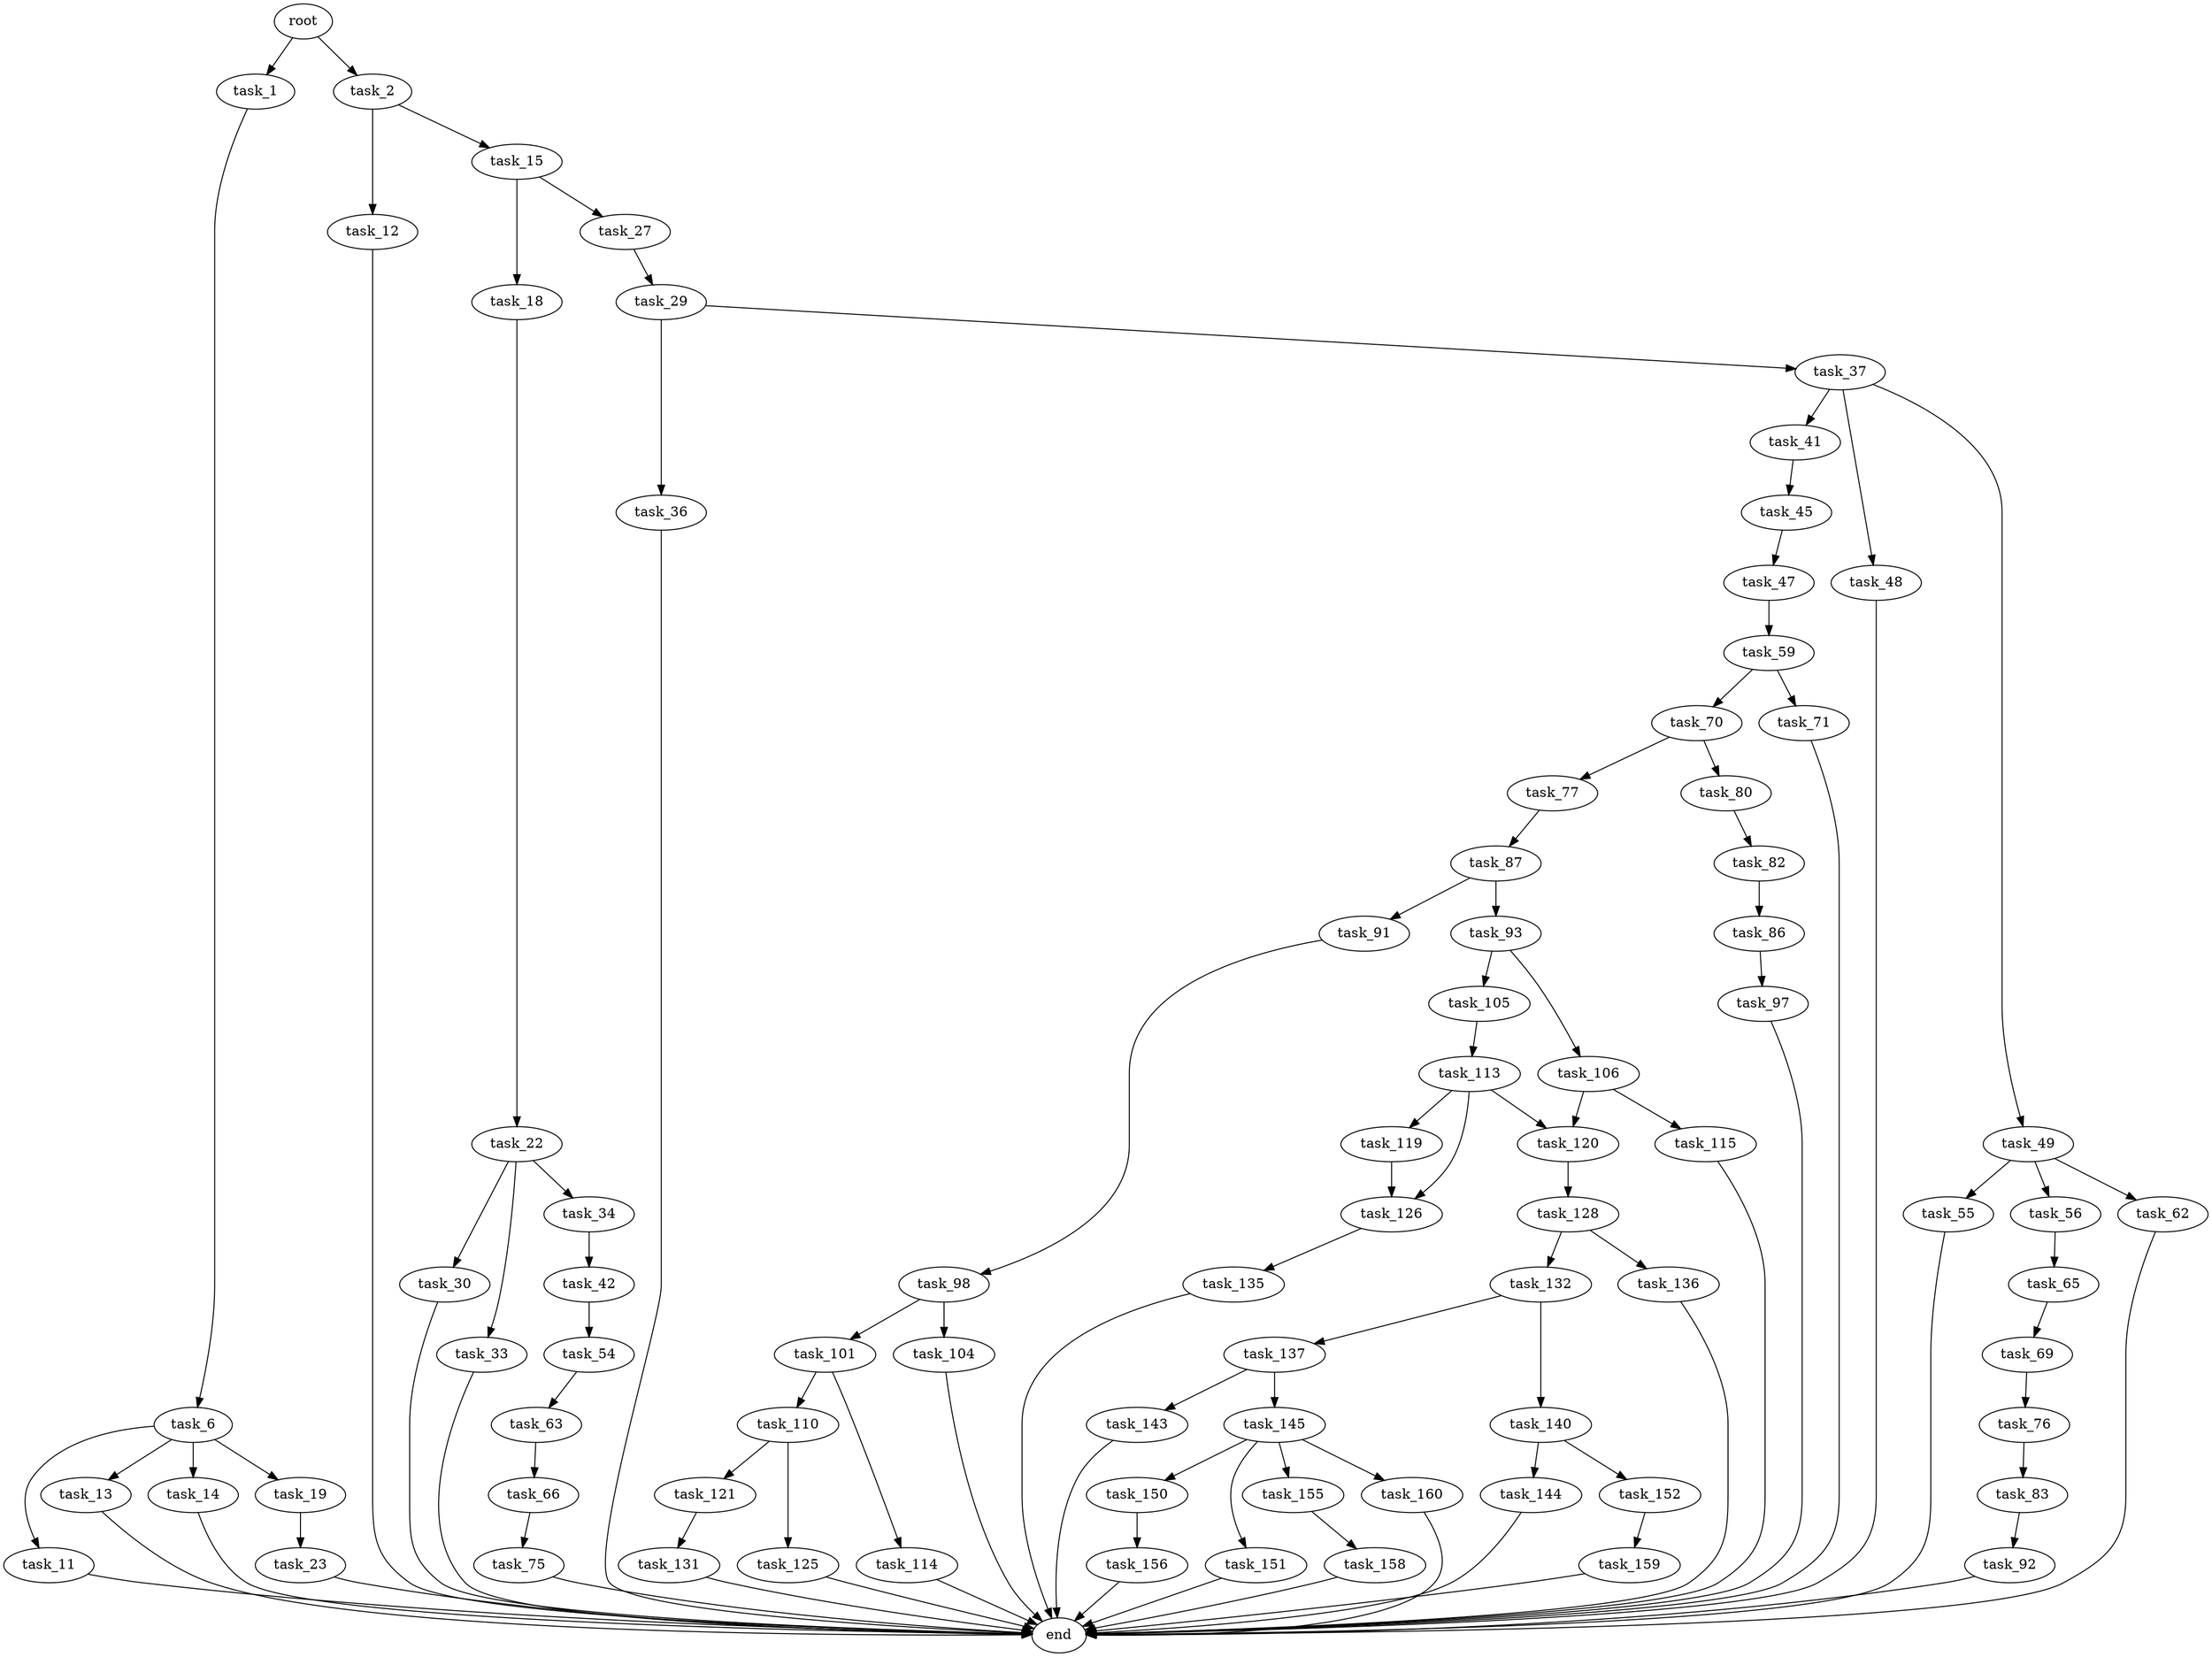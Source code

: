 digraph G {
  root [size="0.000000"];
  task_1 [size="1076547267.000000"];
  task_2 [size="505351675481.000000"];
  task_6 [size="12681460042.000000"];
  task_11 [size="265213005492.000000"];
  task_12 [size="290659819.000000"];
  task_13 [size="69675886382.000000"];
  task_14 [size="189452357035.000000"];
  task_15 [size="15374272912.000000"];
  task_18 [size="368293445632.000000"];
  task_19 [size="71569117459.000000"];
  task_22 [size="68719476736.000000"];
  task_23 [size="782757789696.000000"];
  task_27 [size="20232748135.000000"];
  task_29 [size="6600578997.000000"];
  task_30 [size="1073741824000.000000"];
  task_33 [size="42987203001.000000"];
  task_34 [size="782757789696.000000"];
  task_36 [size="1089944805716.000000"];
  task_37 [size="1119424432.000000"];
  task_41 [size="785252229307.000000"];
  task_42 [size="19034406406.000000"];
  task_45 [size="344818660368.000000"];
  task_47 [size="368293445632.000000"];
  task_48 [size="1073741824000.000000"];
  task_49 [size="13127352638.000000"];
  task_54 [size="134217728000.000000"];
  task_55 [size="28478998050.000000"];
  task_56 [size="28991029248.000000"];
  task_59 [size="7050063204.000000"];
  task_62 [size="8589934592.000000"];
  task_63 [size="124950953010.000000"];
  task_65 [size="9268142342.000000"];
  task_66 [size="612984454010.000000"];
  task_69 [size="1273738918196.000000"];
  task_70 [size="6990554654.000000"];
  task_71 [size="28991029248.000000"];
  task_75 [size="763878782629.000000"];
  task_76 [size="368293445632.000000"];
  task_77 [size="30657409317.000000"];
  task_80 [size="68719476736.000000"];
  task_82 [size="134217728000.000000"];
  task_83 [size="15687205525.000000"];
  task_86 [size="32942786776.000000"];
  task_87 [size="8589934592.000000"];
  task_91 [size="9107653199.000000"];
  task_92 [size="134217728000.000000"];
  task_93 [size="11464532549.000000"];
  task_97 [size="231928233984.000000"];
  task_98 [size="9066352253.000000"];
  task_101 [size="134217728000.000000"];
  task_104 [size="7291612441.000000"];
  task_105 [size="29113854496.000000"];
  task_106 [size="6787898068.000000"];
  task_110 [size="134217728000.000000"];
  task_113 [size="26199099963.000000"];
  task_114 [size="134474040374.000000"];
  task_115 [size="212951528919.000000"];
  task_119 [size="37756400025.000000"];
  task_120 [size="81925007412.000000"];
  task_121 [size="1350210995782.000000"];
  task_125 [size="360454460284.000000"];
  task_126 [size="48870974581.000000"];
  task_128 [size="249687435454.000000"];
  task_131 [size="549755813888.000000"];
  task_132 [size="15759855997.000000"];
  task_135 [size="30563017531.000000"];
  task_136 [size="19730933914.000000"];
  task_137 [size="549755813888.000000"];
  task_140 [size="12472876090.000000"];
  task_143 [size="10703944606.000000"];
  task_144 [size="13648359171.000000"];
  task_145 [size="28991029248.000000"];
  task_150 [size="39962639517.000000"];
  task_151 [size="68719476736.000000"];
  task_152 [size="290451257431.000000"];
  task_155 [size="782757789696.000000"];
  task_156 [size="231928233984.000000"];
  task_158 [size="8531913077.000000"];
  task_159 [size="28787391475.000000"];
  task_160 [size="336021810405.000000"];
  end [size="0.000000"];

  root -> task_1 [size="1.000000"];
  root -> task_2 [size="1.000000"];
  task_1 -> task_6 [size="134217728.000000"];
  task_2 -> task_12 [size="536870912.000000"];
  task_2 -> task_15 [size="536870912.000000"];
  task_6 -> task_11 [size="209715200.000000"];
  task_6 -> task_13 [size="209715200.000000"];
  task_6 -> task_14 [size="209715200.000000"];
  task_6 -> task_19 [size="209715200.000000"];
  task_11 -> end [size="1.000000"];
  task_12 -> end [size="1.000000"];
  task_13 -> end [size="1.000000"];
  task_14 -> end [size="1.000000"];
  task_15 -> task_18 [size="536870912.000000"];
  task_15 -> task_27 [size="536870912.000000"];
  task_18 -> task_22 [size="411041792.000000"];
  task_19 -> task_23 [size="75497472.000000"];
  task_22 -> task_30 [size="134217728.000000"];
  task_22 -> task_33 [size="134217728.000000"];
  task_22 -> task_34 [size="134217728.000000"];
  task_23 -> end [size="1.000000"];
  task_27 -> task_29 [size="411041792.000000"];
  task_29 -> task_36 [size="209715200.000000"];
  task_29 -> task_37 [size="209715200.000000"];
  task_30 -> end [size="1.000000"];
  task_33 -> end [size="1.000000"];
  task_34 -> task_42 [size="679477248.000000"];
  task_36 -> end [size="1.000000"];
  task_37 -> task_41 [size="33554432.000000"];
  task_37 -> task_48 [size="33554432.000000"];
  task_37 -> task_49 [size="33554432.000000"];
  task_41 -> task_45 [size="536870912.000000"];
  task_42 -> task_54 [size="301989888.000000"];
  task_45 -> task_47 [size="301989888.000000"];
  task_47 -> task_59 [size="411041792.000000"];
  task_48 -> end [size="1.000000"];
  task_49 -> task_55 [size="679477248.000000"];
  task_49 -> task_56 [size="679477248.000000"];
  task_49 -> task_62 [size="679477248.000000"];
  task_54 -> task_63 [size="209715200.000000"];
  task_55 -> end [size="1.000000"];
  task_56 -> task_65 [size="75497472.000000"];
  task_59 -> task_70 [size="134217728.000000"];
  task_59 -> task_71 [size="134217728.000000"];
  task_62 -> end [size="1.000000"];
  task_63 -> task_66 [size="209715200.000000"];
  task_65 -> task_69 [size="411041792.000000"];
  task_66 -> task_75 [size="411041792.000000"];
  task_69 -> task_76 [size="838860800.000000"];
  task_70 -> task_77 [size="134217728.000000"];
  task_70 -> task_80 [size="134217728.000000"];
  task_71 -> end [size="1.000000"];
  task_75 -> end [size="1.000000"];
  task_76 -> task_83 [size="411041792.000000"];
  task_77 -> task_87 [size="536870912.000000"];
  task_80 -> task_82 [size="134217728.000000"];
  task_82 -> task_86 [size="209715200.000000"];
  task_83 -> task_92 [size="536870912.000000"];
  task_86 -> task_97 [size="679477248.000000"];
  task_87 -> task_91 [size="33554432.000000"];
  task_87 -> task_93 [size="33554432.000000"];
  task_91 -> task_98 [size="301989888.000000"];
  task_92 -> end [size="1.000000"];
  task_93 -> task_105 [size="209715200.000000"];
  task_93 -> task_106 [size="209715200.000000"];
  task_97 -> end [size="1.000000"];
  task_98 -> task_101 [size="301989888.000000"];
  task_98 -> task_104 [size="301989888.000000"];
  task_101 -> task_110 [size="209715200.000000"];
  task_101 -> task_114 [size="209715200.000000"];
  task_104 -> end [size="1.000000"];
  task_105 -> task_113 [size="134217728.000000"];
  task_106 -> task_115 [size="134217728.000000"];
  task_106 -> task_120 [size="134217728.000000"];
  task_110 -> task_121 [size="209715200.000000"];
  task_110 -> task_125 [size="209715200.000000"];
  task_113 -> task_119 [size="679477248.000000"];
  task_113 -> task_120 [size="679477248.000000"];
  task_113 -> task_126 [size="679477248.000000"];
  task_114 -> end [size="1.000000"];
  task_115 -> end [size="1.000000"];
  task_119 -> task_126 [size="679477248.000000"];
  task_120 -> task_128 [size="75497472.000000"];
  task_121 -> task_131 [size="838860800.000000"];
  task_125 -> end [size="1.000000"];
  task_126 -> task_135 [size="838860800.000000"];
  task_128 -> task_132 [size="209715200.000000"];
  task_128 -> task_136 [size="209715200.000000"];
  task_131 -> end [size="1.000000"];
  task_132 -> task_137 [size="301989888.000000"];
  task_132 -> task_140 [size="301989888.000000"];
  task_135 -> end [size="1.000000"];
  task_136 -> end [size="1.000000"];
  task_137 -> task_143 [size="536870912.000000"];
  task_137 -> task_145 [size="536870912.000000"];
  task_140 -> task_144 [size="209715200.000000"];
  task_140 -> task_152 [size="209715200.000000"];
  task_143 -> end [size="1.000000"];
  task_144 -> end [size="1.000000"];
  task_145 -> task_150 [size="75497472.000000"];
  task_145 -> task_151 [size="75497472.000000"];
  task_145 -> task_155 [size="75497472.000000"];
  task_145 -> task_160 [size="75497472.000000"];
  task_150 -> task_156 [size="33554432.000000"];
  task_151 -> end [size="1.000000"];
  task_152 -> task_159 [size="679477248.000000"];
  task_155 -> task_158 [size="679477248.000000"];
  task_156 -> end [size="1.000000"];
  task_158 -> end [size="1.000000"];
  task_159 -> end [size="1.000000"];
  task_160 -> end [size="1.000000"];
}
